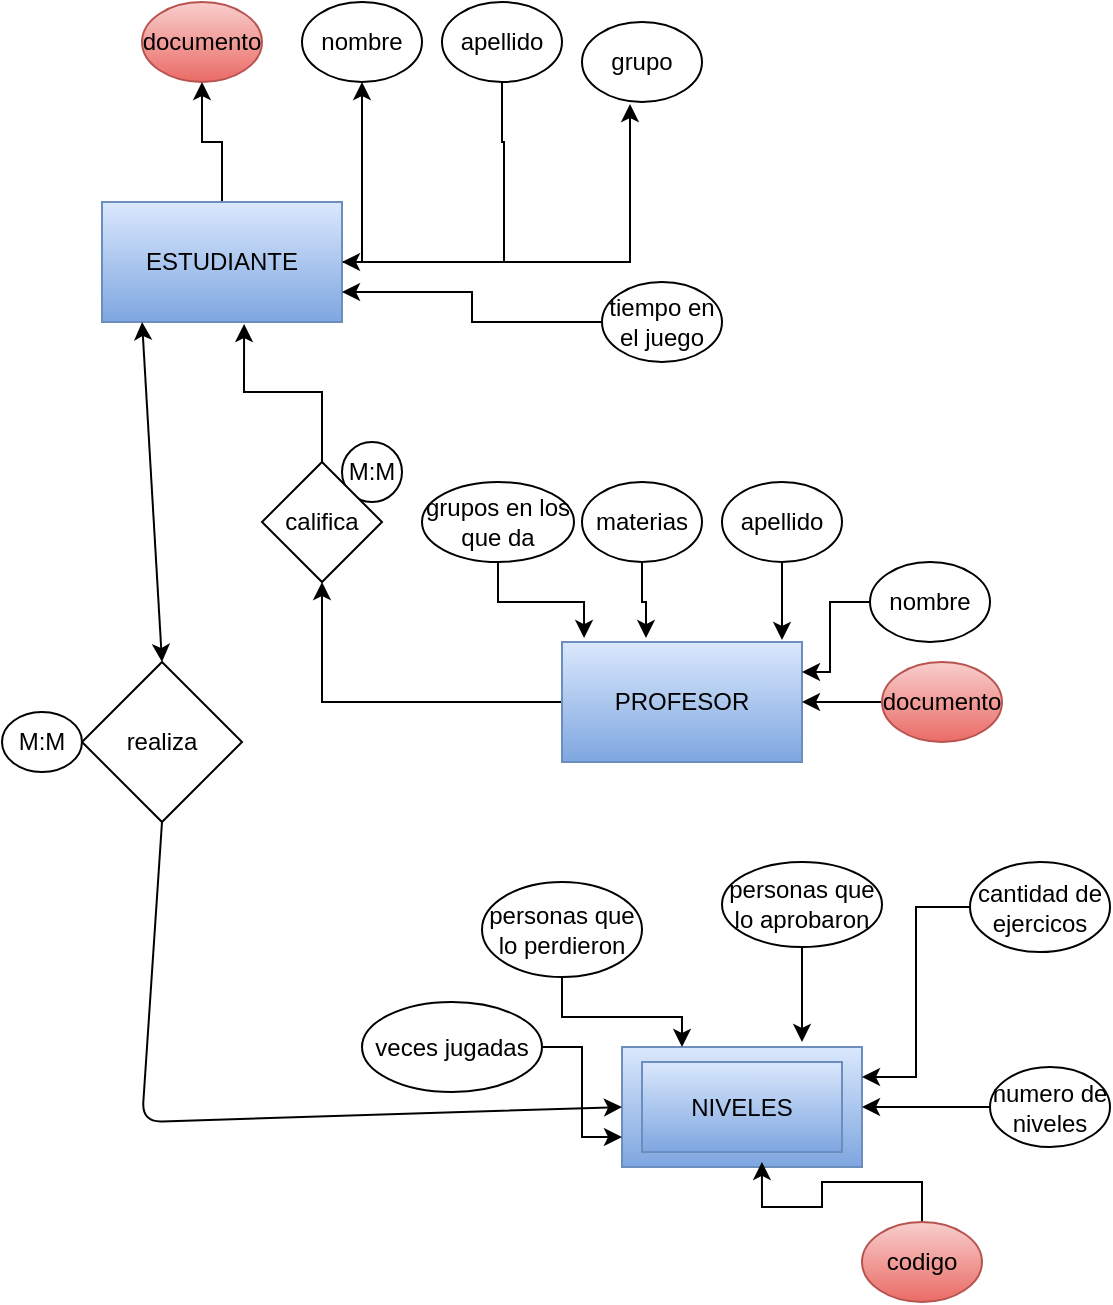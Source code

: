 <mxfile version="13.6.6" type="google"><diagram id="lx1O4y_3GQz0i0rc0XPl" name="Page-1"><mxGraphModel dx="782" dy="419" grid="1" gridSize="10" guides="1" tooltips="1" connect="1" arrows="1" fold="1" page="1" pageScale="1" pageWidth="827" pageHeight="1169" math="0" shadow="0"><root><mxCell id="0"/><mxCell id="1" parent="0"/><mxCell id="3Kr8CLC7BEb4sjaySnDY-2" style="edgeStyle=orthogonalEdgeStyle;rounded=0;orthogonalLoop=1;jettySize=auto;html=1;" parent="1" source="3Kr8CLC7BEb4sjaySnDY-1" target="3Kr8CLC7BEb4sjaySnDY-3" edge="1"><mxGeometry relative="1" as="geometry"><mxPoint x="380" y="240" as="targetPoint"/><Array as="points"><mxPoint x="220" y="200"/><mxPoint x="220" y="200"/></Array></mxGeometry></mxCell><mxCell id="3Kr8CLC7BEb4sjaySnDY-8" style="edgeStyle=orthogonalEdgeStyle;rounded=0;orthogonalLoop=1;jettySize=auto;html=1;entryX=0.5;entryY=1;entryDx=0;entryDy=0;" parent="1" source="3Kr8CLC7BEb4sjaySnDY-1" target="3Kr8CLC7BEb4sjaySnDY-7" edge="1"><mxGeometry relative="1" as="geometry"/></mxCell><mxCell id="3Kr8CLC7BEb4sjaySnDY-9" style="edgeStyle=orthogonalEdgeStyle;rounded=0;orthogonalLoop=1;jettySize=auto;html=1;entryX=0.4;entryY=1.025;entryDx=0;entryDy=0;entryPerimeter=0;" parent="1" source="3Kr8CLC7BEb4sjaySnDY-1" target="3Kr8CLC7BEb4sjaySnDY-5" edge="1"><mxGeometry relative="1" as="geometry"/></mxCell><mxCell id="3Kr8CLC7BEb4sjaySnDY-1" value="ESTUDIANTE" style="rounded=0;whiteSpace=wrap;html=1;gradientColor=#7ea6e0;fillColor=#dae8fc;strokeColor=#6c8ebf;" parent="1" vertex="1"><mxGeometry x="90" y="210" width="120" height="60" as="geometry"/></mxCell><mxCell id="3Kr8CLC7BEb4sjaySnDY-3" value="nombre" style="ellipse;whiteSpace=wrap;html=1;" parent="1" vertex="1"><mxGeometry x="190" y="110" width="60" height="40" as="geometry"/></mxCell><mxCell id="3Kr8CLC7BEb4sjaySnDY-12" style="edgeStyle=orthogonalEdgeStyle;rounded=0;orthogonalLoop=1;jettySize=auto;html=1;" parent="1" source="3Kr8CLC7BEb4sjaySnDY-4" target="3Kr8CLC7BEb4sjaySnDY-1" edge="1"><mxGeometry relative="1" as="geometry"><Array as="points"><mxPoint x="290" y="180"/><mxPoint x="291" y="180"/></Array></mxGeometry></mxCell><mxCell id="3Kr8CLC7BEb4sjaySnDY-4" value="apellido&lt;span style=&quot;color: rgba(0 , 0 , 0 , 0) ; font-family: monospace ; font-size: 0px&quot;&gt;%3CmxGraphModel%3E%3Croot%3E%3CmxCell%20id%3D%220%22%2F%3E%3CmxCell%20id%3D%221%22%20parent%3D%220%22%2F%3E%3CmxCell%20id%3D%222%22%20value%3D%22nombre%22%20style%3D%22ellipse%3BwhiteSpace%3Dwrap%3Bhtml%3D1%3B%22%20vertex%3D%221%22%20parent%3D%221%22%3E%3CmxGeometry%20x%3D%22350%22%20y%3D%22170%22%20width%3D%2260%22%20height%3D%2240%22%20as%3D%22geometry%22%2F%3E%3C%2FmxCell%3E%3C%2Froot%3E%3C%2FmxGraphModel%3E&lt;/span&gt;" style="ellipse;whiteSpace=wrap;html=1;" parent="1" vertex="1"><mxGeometry x="260" y="110" width="60" height="40" as="geometry"/></mxCell><mxCell id="3Kr8CLC7BEb4sjaySnDY-5" value="grupo" style="ellipse;whiteSpace=wrap;html=1;" parent="1" vertex="1"><mxGeometry x="330" y="120" width="60" height="40" as="geometry"/></mxCell><mxCell id="3Kr8CLC7BEb4sjaySnDY-13" style="edgeStyle=orthogonalEdgeStyle;rounded=0;orthogonalLoop=1;jettySize=auto;html=1;entryX=1;entryY=0.75;entryDx=0;entryDy=0;" parent="1" source="3Kr8CLC7BEb4sjaySnDY-6" target="3Kr8CLC7BEb4sjaySnDY-1" edge="1"><mxGeometry relative="1" as="geometry"/></mxCell><mxCell id="3Kr8CLC7BEb4sjaySnDY-6" value="tiempo en el juego" style="ellipse;whiteSpace=wrap;html=1;" parent="1" vertex="1"><mxGeometry x="340" y="250" width="60" height="40" as="geometry"/></mxCell><mxCell id="3Kr8CLC7BEb4sjaySnDY-7" value="documento" style="ellipse;whiteSpace=wrap;html=1;fillColor=#f8cecc;strokeColor=#b85450;gradientColor=#ea6b66;" parent="1" vertex="1"><mxGeometry x="110" y="110" width="60" height="40" as="geometry"/></mxCell><mxCell id="t1OEmjXDGtUDaLL4d4SK-10" style="edgeStyle=orthogonalEdgeStyle;rounded=0;orthogonalLoop=1;jettySize=auto;html=1;entryX=0.5;entryY=1;entryDx=0;entryDy=0;" parent="1" source="3Kr8CLC7BEb4sjaySnDY-14" target="t1OEmjXDGtUDaLL4d4SK-7" edge="1"><mxGeometry relative="1" as="geometry"/></mxCell><mxCell id="3Kr8CLC7BEb4sjaySnDY-14" value="PROFESOR" style="rounded=0;whiteSpace=wrap;html=1;gradientColor=#7ea6e0;fillColor=#dae8fc;strokeColor=#6c8ebf;" parent="1" vertex="1"><mxGeometry x="320" y="430" width="120" height="60" as="geometry"/></mxCell><mxCell id="3Kr8CLC7BEb4sjaySnDY-23" style="edgeStyle=orthogonalEdgeStyle;rounded=0;orthogonalLoop=1;jettySize=auto;html=1;entryX=1;entryY=0.25;entryDx=0;entryDy=0;" parent="1" source="3Kr8CLC7BEb4sjaySnDY-16" target="3Kr8CLC7BEb4sjaySnDY-14" edge="1"><mxGeometry relative="1" as="geometry"/></mxCell><mxCell id="3Kr8CLC7BEb4sjaySnDY-16" value="nombre" style="ellipse;whiteSpace=wrap;html=1;" parent="1" vertex="1"><mxGeometry x="474" y="390" width="60" height="40" as="geometry"/></mxCell><mxCell id="3Kr8CLC7BEb4sjaySnDY-24" style="edgeStyle=orthogonalEdgeStyle;rounded=0;orthogonalLoop=1;jettySize=auto;html=1;" parent="1" source="3Kr8CLC7BEb4sjaySnDY-17" edge="1"><mxGeometry relative="1" as="geometry"><mxPoint x="430" y="429" as="targetPoint"/></mxGeometry></mxCell><mxCell id="3Kr8CLC7BEb4sjaySnDY-17" value="apellido&lt;span style=&quot;color: rgba(0 , 0 , 0 , 0) ; font-family: monospace ; font-size: 0px&quot;&gt;%3CmxGraphModel%3E%3Croot%3E%3CmxCell%20id%3D%220%22%2F%3E%3CmxCell%20id%3D%221%22%20parent%3D%220%22%2F%3E%3CmxCell%20id%3D%222%22%20value%3D%22nombre%22%20style%3D%22ellipse%3BwhiteSpace%3Dwrap%3Bhtml%3D1%3B%22%20vertex%3D%221%22%20parent%3D%221%22%3E%3CmxGeometry%20x%3D%22350%22%20y%3D%22170%22%20width%3D%2260%22%20height%3D%2240%22%20as%3D%22geometry%22%2F%3E%3C%2FmxCell%3E%3C%2Froot%3E%3C%2FmxGraphModel%3E&lt;/span&gt;" style="ellipse;whiteSpace=wrap;html=1;" parent="1" vertex="1"><mxGeometry x="400" y="350" width="60" height="40" as="geometry"/></mxCell><mxCell id="3Kr8CLC7BEb4sjaySnDY-26" style="edgeStyle=orthogonalEdgeStyle;rounded=0;orthogonalLoop=1;jettySize=auto;html=1;entryX=0.092;entryY=-0.033;entryDx=0;entryDy=0;entryPerimeter=0;" parent="1" source="3Kr8CLC7BEb4sjaySnDY-18" target="3Kr8CLC7BEb4sjaySnDY-14" edge="1"><mxGeometry relative="1" as="geometry"/></mxCell><mxCell id="3Kr8CLC7BEb4sjaySnDY-18" value="grupos en los que da" style="ellipse;whiteSpace=wrap;html=1;" parent="1" vertex="1"><mxGeometry x="250" y="350" width="76" height="40" as="geometry"/></mxCell><mxCell id="3Kr8CLC7BEb4sjaySnDY-25" style="edgeStyle=orthogonalEdgeStyle;rounded=0;orthogonalLoop=1;jettySize=auto;html=1;entryX=0.35;entryY=-0.033;entryDx=0;entryDy=0;entryPerimeter=0;" parent="1" source="3Kr8CLC7BEb4sjaySnDY-19" target="3Kr8CLC7BEb4sjaySnDY-14" edge="1"><mxGeometry relative="1" as="geometry"/></mxCell><mxCell id="3Kr8CLC7BEb4sjaySnDY-19" value="materias" style="ellipse;whiteSpace=wrap;html=1;" parent="1" vertex="1"><mxGeometry x="330" y="350" width="60" height="40" as="geometry"/></mxCell><mxCell id="3Kr8CLC7BEb4sjaySnDY-22" style="edgeStyle=orthogonalEdgeStyle;rounded=0;orthogonalLoop=1;jettySize=auto;html=1;entryX=1;entryY=0.5;entryDx=0;entryDy=0;" parent="1" source="3Kr8CLC7BEb4sjaySnDY-20" target="3Kr8CLC7BEb4sjaySnDY-14" edge="1"><mxGeometry relative="1" as="geometry"/></mxCell><mxCell id="3Kr8CLC7BEb4sjaySnDY-20" value="documento" style="ellipse;whiteSpace=wrap;html=1;gradientColor=#ea6b66;fillColor=#f8cecc;strokeColor=#b85450;" parent="1" vertex="1"><mxGeometry x="480" y="440" width="60" height="40" as="geometry"/></mxCell><mxCell id="3Kr8CLC7BEb4sjaySnDY-28" value="" style="rounded=0;whiteSpace=wrap;html=1;gradientColor=#7ea6e0;fillColor=#dae8fc;strokeColor=#6c8ebf;" parent="1" vertex="1"><mxGeometry x="350" y="632.5" width="120" height="60" as="geometry"/></mxCell><mxCell id="3Kr8CLC7BEb4sjaySnDY-29" value="NIVELES" style="rounded=0;whiteSpace=wrap;html=1;gradientColor=#7ea6e0;fillColor=#dae8fc;strokeColor=#6c8ebf;" parent="1" vertex="1"><mxGeometry x="360" y="640" width="100" height="45" as="geometry"/></mxCell><mxCell id="3Kr8CLC7BEb4sjaySnDY-36" style="edgeStyle=orthogonalEdgeStyle;rounded=0;orthogonalLoop=1;jettySize=auto;html=1;entryX=0.583;entryY=0.958;entryDx=0;entryDy=0;entryPerimeter=0;" parent="1" source="3Kr8CLC7BEb4sjaySnDY-30" target="3Kr8CLC7BEb4sjaySnDY-28" edge="1"><mxGeometry relative="1" as="geometry"/></mxCell><mxCell id="3Kr8CLC7BEb4sjaySnDY-30" value="codigo" style="ellipse;whiteSpace=wrap;html=1;gradientColor=#ea6b66;fillColor=#f8cecc;strokeColor=#b85450;" parent="1" vertex="1"><mxGeometry x="470" y="720" width="60" height="40" as="geometry"/></mxCell><mxCell id="3Kr8CLC7BEb4sjaySnDY-37" style="edgeStyle=orthogonalEdgeStyle;rounded=0;orthogonalLoop=1;jettySize=auto;html=1;entryX=1;entryY=0.5;entryDx=0;entryDy=0;" parent="1" source="3Kr8CLC7BEb4sjaySnDY-31" target="3Kr8CLC7BEb4sjaySnDY-28" edge="1"><mxGeometry relative="1" as="geometry"/></mxCell><mxCell id="3Kr8CLC7BEb4sjaySnDY-31" value="numero de niveles" style="ellipse;whiteSpace=wrap;html=1;" parent="1" vertex="1"><mxGeometry x="534" y="642.5" width="60" height="40" as="geometry"/></mxCell><mxCell id="3Kr8CLC7BEb4sjaySnDY-40" style="edgeStyle=orthogonalEdgeStyle;rounded=0;orthogonalLoop=1;jettySize=auto;html=1;" parent="1" source="3Kr8CLC7BEb4sjaySnDY-32" edge="1"><mxGeometry relative="1" as="geometry"><mxPoint x="440" y="630" as="targetPoint"/></mxGeometry></mxCell><mxCell id="3Kr8CLC7BEb4sjaySnDY-32" value="personas que lo aprobaron" style="ellipse;whiteSpace=wrap;html=1;" parent="1" vertex="1"><mxGeometry x="400" y="540" width="80" height="42.5" as="geometry"/></mxCell><mxCell id="3Kr8CLC7BEb4sjaySnDY-39" style="edgeStyle=orthogonalEdgeStyle;rounded=0;orthogonalLoop=1;jettySize=auto;html=1;entryX=1;entryY=0.25;entryDx=0;entryDy=0;" parent="1" source="3Kr8CLC7BEb4sjaySnDY-33" target="3Kr8CLC7BEb4sjaySnDY-28" edge="1"><mxGeometry relative="1" as="geometry"/></mxCell><mxCell id="3Kr8CLC7BEb4sjaySnDY-33" value="cantidad de ejercicos" style="ellipse;whiteSpace=wrap;html=1;" parent="1" vertex="1"><mxGeometry x="524" y="540" width="70" height="45" as="geometry"/></mxCell><mxCell id="3Kr8CLC7BEb4sjaySnDY-42" style="edgeStyle=orthogonalEdgeStyle;rounded=0;orthogonalLoop=1;jettySize=auto;html=1;entryX=0;entryY=0.75;entryDx=0;entryDy=0;" parent="1" source="3Kr8CLC7BEb4sjaySnDY-34" target="3Kr8CLC7BEb4sjaySnDY-28" edge="1"><mxGeometry relative="1" as="geometry"/></mxCell><mxCell id="3Kr8CLC7BEb4sjaySnDY-34" value="veces jugadas" style="ellipse;whiteSpace=wrap;html=1;" parent="1" vertex="1"><mxGeometry x="220" y="610" width="90" height="45" as="geometry"/></mxCell><mxCell id="3Kr8CLC7BEb4sjaySnDY-41" style="edgeStyle=orthogonalEdgeStyle;rounded=0;orthogonalLoop=1;jettySize=auto;html=1;entryX=0.25;entryY=0;entryDx=0;entryDy=0;" parent="1" source="3Kr8CLC7BEb4sjaySnDY-35" target="3Kr8CLC7BEb4sjaySnDY-28" edge="1"><mxGeometry relative="1" as="geometry"/></mxCell><mxCell id="3Kr8CLC7BEb4sjaySnDY-35" value="personas que lo perdieron" style="ellipse;whiteSpace=wrap;html=1;" parent="1" vertex="1"><mxGeometry x="280" y="550" width="80" height="47.5" as="geometry"/></mxCell><mxCell id="3Kr8CLC7BEb4sjaySnDY-47" value="M:M" style="ellipse;whiteSpace=wrap;html=1;" parent="1" vertex="1"><mxGeometry x="210" y="330" width="30" height="30" as="geometry"/></mxCell><mxCell id="3Kr8CLC7BEb4sjaySnDY-53" value="" style="endArrow=classic;startArrow=classic;html=1;exitX=0.5;exitY=0;exitDx=0;exitDy=0;entryX=0.167;entryY=1;entryDx=0;entryDy=0;entryPerimeter=0;" parent="1" source="t1OEmjXDGtUDaLL4d4SK-1" target="3Kr8CLC7BEb4sjaySnDY-1" edge="1"><mxGeometry width="50" height="50" relative="1" as="geometry"><mxPoint x="220" y="717.5" as="sourcePoint"/><mxPoint x="110" y="380" as="targetPoint"/><Array as="points"/></mxGeometry></mxCell><mxCell id="3Kr8CLC7BEb4sjaySnDY-54" value="M:M" style="ellipse;whiteSpace=wrap;html=1;" parent="1" vertex="1"><mxGeometry x="40" y="465" width="40" height="30" as="geometry"/></mxCell><mxCell id="t1OEmjXDGtUDaLL4d4SK-1" value="realiza" style="rhombus;whiteSpace=wrap;html=1;" parent="1" vertex="1"><mxGeometry x="80" y="440" width="80" height="80" as="geometry"/></mxCell><mxCell id="t1OEmjXDGtUDaLL4d4SK-6" value="" style="endArrow=classic;html=1;exitX=0.5;exitY=1;exitDx=0;exitDy=0;entryX=0;entryY=0.5;entryDx=0;entryDy=0;" parent="1" source="t1OEmjXDGtUDaLL4d4SK-1" target="3Kr8CLC7BEb4sjaySnDY-28" edge="1"><mxGeometry width="50" height="50" relative="1" as="geometry"><mxPoint x="380" y="670" as="sourcePoint"/><mxPoint x="120" y="730" as="targetPoint"/><Array as="points"><mxPoint x="110" y="670"/></Array></mxGeometry></mxCell><mxCell id="t1OEmjXDGtUDaLL4d4SK-11" style="edgeStyle=orthogonalEdgeStyle;rounded=0;orthogonalLoop=1;jettySize=auto;html=1;entryX=0.592;entryY=1.017;entryDx=0;entryDy=0;entryPerimeter=0;" parent="1" source="t1OEmjXDGtUDaLL4d4SK-7" target="3Kr8CLC7BEb4sjaySnDY-1" edge="1"><mxGeometry relative="1" as="geometry"/></mxCell><mxCell id="t1OEmjXDGtUDaLL4d4SK-7" value="califica" style="rhombus;whiteSpace=wrap;html=1;" parent="1" vertex="1"><mxGeometry x="170" y="340" width="60" height="60" as="geometry"/></mxCell></root></mxGraphModel></diagram></mxfile>